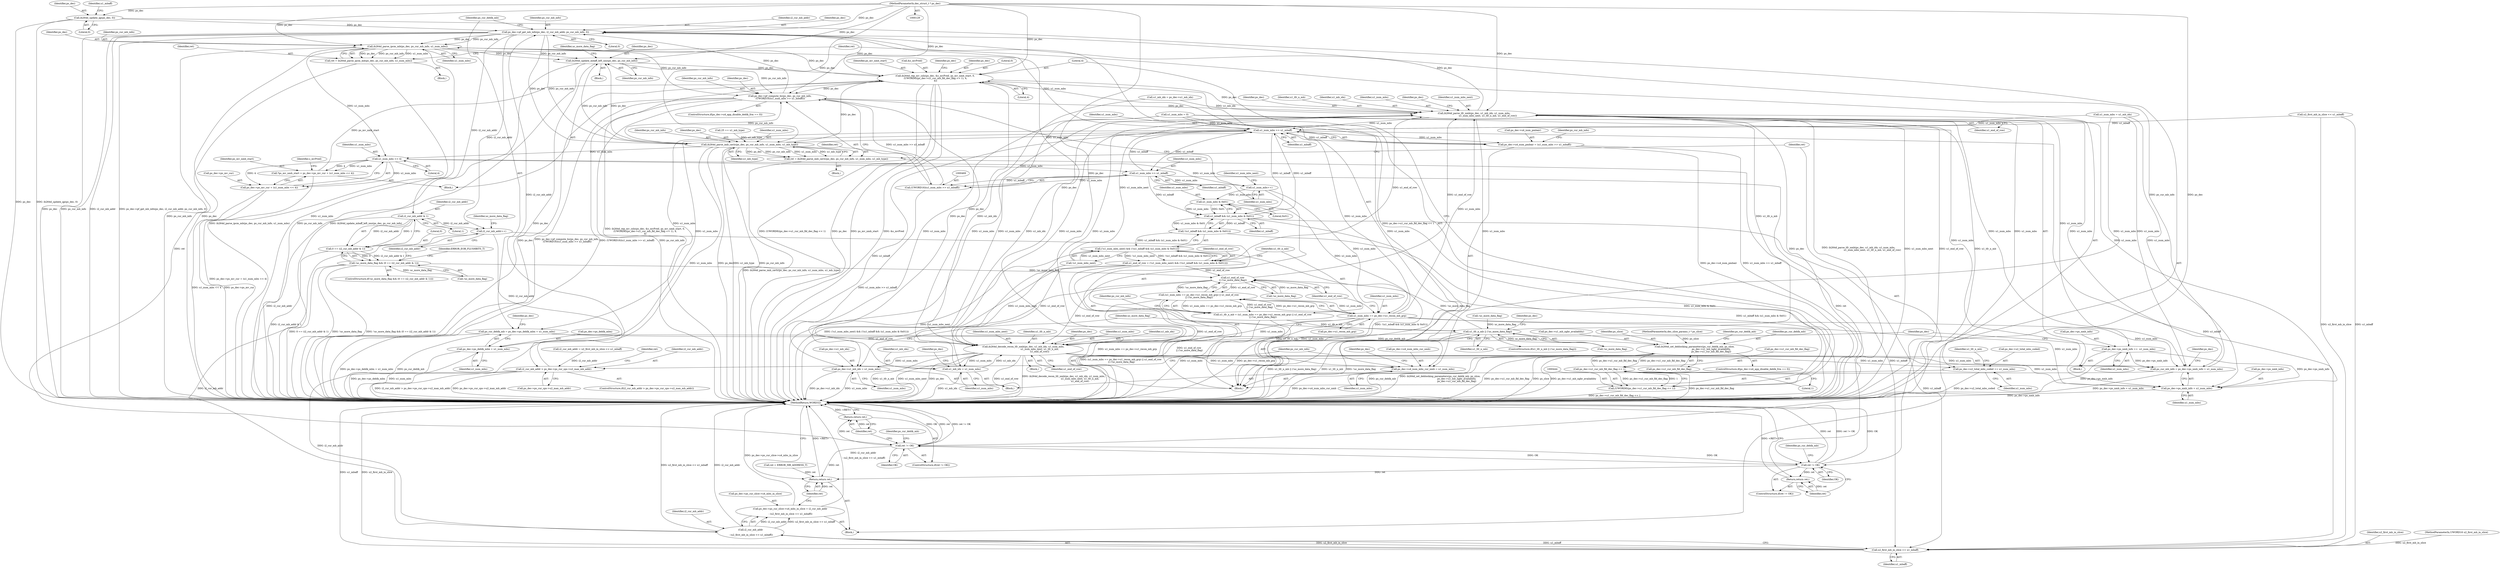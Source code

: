 digraph "0_Android_7950bf47b6944546a0aff11a7184947de9591b51@API" {
"1000179" [label="(Call,ih264d_update_qp(ps_dec, 0))"];
"1000130" [label="(MethodParameterIn,dec_struct_t * ps_dec)"];
"1000250" [label="(Call,ps_dec->pf_get_mb_info(ps_dec, i2_cur_mb_addr, ps_cur_mb_info, 0))"];
"1000362" [label="(Call,ih264d_parse_ipcm_mb(ps_dec, ps_cur_mb_info, u1_num_mbs))"];
"1000360" [label="(Call,ret = ih264d_parse_ipcm_mb(ps_dec, ps_cur_mb_info, u1_num_mbs))"];
"1000367" [label="(Call,ret != OK)"];
"1000370" [label="(Return,return ret;)"];
"1000387" [label="(Call,ret != OK)"];
"1000390" [label="(Return,return ret;)"];
"1000580" [label="(Return,return ret;)"];
"1000402" [label="(Call,ih264d_update_mbaff_left_nnz(ps_dec, ps_cur_mb_info))"];
"1000437" [label="(Call,ih264d_rep_mv_colz(ps_dec, &s_mvPred, ps_mv_nmb_start, 0,\n (UWORD8)(ps_dec->u1_cur_mb_fld_dec_flag << 1), 4,\n 4))"];
"1000465" [label="(Call,ps_dec->pf_compute_bs(ps_dec, ps_cur_mb_info,\n (UWORD16)(u1_num_mbs >> u1_mbaff)))"];
"1000524" [label="(Call,ih264d_parse_tfr_nmb(ps_dec, u1_mb_idx, u1_num_mbs,\n                                     u1_num_mbs_next, u1_tfr_n_mb, u1_end_of_row))"];
"1000226" [label="(Call,ps_cur_mb_info = ps_dec->ps_nmb_info + u1_num_mbs)"];
"1000228" [label="(Call,ps_dec->ps_nmb_info + u1_num_mbs)"];
"1000233" [label="(Call,ps_dec->u4_num_mbs_cur_nmb = u1_num_mbs)"];
"1000242" [label="(Call,u1_num_mbs >> u1_mbaff)"];
"1000238" [label="(Call,ps_dec->u4_num_pmbair = (u1_num_mbs >> u1_mbaff))"];
"1000255" [label="(Call,ps_cur_deblk_mb = ps_dec->ps_deblk_mbn + u1_num_mbs)"];
"1000268" [label="(Call,ih264d_set_deblocking_parameters(ps_cur_deblk_mb, ps_slice,\n                                             ps_dec->u1_mb_ngbr_availablity,\n                                             ps_dec->u1_cur_mb_fld_dec_flag))"];
"1000445" [label="(Call,ps_dec->u1_cur_mb_fld_dec_flag << 1)"];
"1000443" [label="(Call,(UWORD8)(ps_dec->u1_cur_mb_fld_dec_flag << 1))"];
"1000257" [label="(Call,ps_dec->ps_deblk_mbn + u1_num_mbs)"];
"1000381" [label="(Call,ih264d_parse_imb_cavlc(ps_dec, ps_cur_mb_info, u1_num_mbs, u1_mb_type))"];
"1000379" [label="(Call,ret = ih264d_parse_imb_cavlc(ps_dec, ps_cur_mb_info, u1_num_mbs, u1_mb_type))"];
"1000431" [label="(Call,u1_num_mbs << 4)"];
"1000425" [label="(Call,*ps_mv_nmb_start = ps_dec->ps_mv_cur + (u1_num_mbs << 4))"];
"1000427" [label="(Call,ps_dec->ps_mv_cur + (u1_num_mbs << 4))"];
"1000470" [label="(Call,u1_num_mbs >> u1_mbaff)"];
"1000468" [label="(Call,(UWORD16)(u1_num_mbs >> u1_mbaff))"];
"1000473" [label="(Call,u1_num_mbs++)"];
"1000492" [label="(Call,u1_num_mbs & 0x01)"];
"1000490" [label="(Call,u1_mbaff && (u1_num_mbs & 0x01))"];
"1000489" [label="(Call,!(u1_mbaff && (u1_num_mbs & 0x01)))"];
"1000486" [label="(Call,(!u1_num_mbs_next) && (!(u1_mbaff && (u1_num_mbs & 0x01))))"];
"1000484" [label="(Call,u1_end_of_row = (!u1_num_mbs_next) && (!(u1_mbaff && (u1_num_mbs & 0x01))))"];
"1000503" [label="(Call,u1_end_of_row\n || (!uc_more_data_flag))"];
"1000497" [label="(Call,(u1_num_mbs == ps_dec->u1_recon_mb_grp) || u1_end_of_row\n || (!uc_more_data_flag))"];
"1000495" [label="(Call,u1_tfr_n_mb = (u1_num_mbs == ps_dec->u1_recon_mb_grp) || u1_end_of_row\n || (!uc_more_data_flag))"];
"1000514" [label="(Call,u1_tfr_n_mb || (!uc_more_data_flag))"];
"1000538" [label="(Call,ih264d_decode_recon_tfr_nmb(ps_dec, u1_mb_idx, u1_num_mbs,\n                                            u1_num_mbs_next, u1_tfr_n_mb,\n                                            u1_end_of_row))"];
"1000545" [label="(Call,ps_dec->u2_total_mbs_coded += u1_num_mbs)"];
"1000555" [label="(Call,u1_mb_idx = u1_num_mbs)"];
"1000558" [label="(Call,ps_dec->u1_mb_idx = u1_num_mbs)"];
"1000577" [label="(Call,u2_first_mb_in_slice << u1_mbaff)"];
"1000575" [label="(Call,i2_cur_mb_addr\n\n - (u2_first_mb_in_slice << u1_mbaff))"];
"1000569" [label="(Call,ps_dec->ps_cur_slice->u4_mbs_in_slice = i2_cur_mb_addr\n\n - (u2_first_mb_in_slice << u1_mbaff))"];
"1000498" [label="(Call,u1_num_mbs == ps_dec->u1_recon_mb_grp)"];
"1000531" [label="(Call,ps_dec->ps_nmb_info +=  u1_num_mbs)"];
"1000411" [label="(Call,i2_cur_mb_addr & 1)"];
"1000409" [label="(Call,0 == (i2_cur_mb_addr & 1))"];
"1000406" [label="(Call,!uc_more_data_flag && (0 == (i2_cur_mb_addr & 1)))"];
"1000417" [label="(Call,i2_cur_mb_addr++)"];
"1000214" [label="(Call,i2_cur_mb_addr > ps_dec->ps_cur_sps->u2_max_mb_addr)"];
"1000570" [label="(Call,ps_dec->ps_cur_slice->u4_mbs_in_slice)"];
"1000227" [label="(Identifier,ps_cur_mb_info)"];
"1000369" [label="(Identifier,OK)"];
"1000499" [label="(Identifier,u1_num_mbs)"];
"1000387" [label="(Call,ret != OK)"];
"1000556" [label="(Identifier,u1_mb_idx)"];
"1000465" [label="(Call,ps_dec->pf_compute_bs(ps_dec, ps_cur_mb_info,\n (UWORD16)(u1_num_mbs >> u1_mbaff)))"];
"1000471" [label="(Identifier,u1_num_mbs)"];
"1000542" [label="(Identifier,u1_num_mbs_next)"];
"1000413" [label="(Literal,1)"];
"1000562" [label="(Identifier,u1_num_mbs)"];
"1000543" [label="(Identifier,u1_tfr_n_mb)"];
"1000509" [label="(Identifier,ps_cur_mb_info)"];
"1000521" [label="(Identifier,ps_dec)"];
"1000497" [label="(Call,(u1_num_mbs == ps_dec->u1_recon_mb_grp) || u1_end_of_row\n || (!uc_more_data_flag))"];
"1000569" [label="(Call,ps_dec->ps_cur_slice->u4_mbs_in_slice = i2_cur_mb_addr\n\n - (u2_first_mb_in_slice << u1_mbaff))"];
"1000240" [label="(Identifier,ps_dec)"];
"1000557" [label="(Identifier,u1_num_mbs)"];
"1000535" [label="(Identifier,u1_num_mbs)"];
"1000374" [label="(Identifier,ps_cur_deblk_mb)"];
"1000404" [label="(Identifier,ps_cur_mb_info)"];
"1000131" [label="(MethodParameterIn,dec_slice_params_t * ps_slice)"];
"1000410" [label="(Literal,0)"];
"1000204" [label="(Block,)"];
"1000425" [label="(Call,*ps_mv_nmb_start = ps_dec->ps_mv_cur + (u1_num_mbs << 4))"];
"1000555" [label="(Call,u1_mb_idx = u1_num_mbs)"];
"1000363" [label="(Identifier,ps_dec)"];
"1000386" [label="(ControlStructure,if(ret != OK))"];
"1000525" [label="(Identifier,ps_dec)"];
"1000384" [label="(Identifier,u1_num_mbs)"];
"1000498" [label="(Call,u1_num_mbs == ps_dec->u1_recon_mb_grp)"];
"1000385" [label="(Identifier,u1_mb_type)"];
"1000420" [label="(Identifier,uc_more_data_flag)"];
"1000407" [label="(Call,!uc_more_data_flag)"];
"1000547" [label="(Identifier,ps_dec)"];
"1000423" [label="(Block,)"];
"1000251" [label="(Identifier,ps_dec)"];
"1000532" [label="(Call,ps_dec->ps_nmb_info)"];
"1000539" [label="(Identifier,ps_dec)"];
"1000529" [label="(Identifier,u1_tfr_n_mb)"];
"1000368" [label="(Identifier,ret)"];
"1000371" [label="(Identifier,ret)"];
"1000579" [label="(Identifier,u1_mbaff)"];
"1000581" [label="(Identifier,ret)"];
"1000254" [label="(Literal,0)"];
"1000467" [label="(Identifier,ps_cur_mb_info)"];
"1000558" [label="(Call,ps_dec->u1_mb_idx = u1_num_mbs)"];
"1000401" [label="(Block,)"];
"1000451" [label="(Literal,4)"];
"1000523" [label="(Block,)"];
"1000253" [label="(Identifier,ps_cur_mb_info)"];
"1000390" [label="(Return,return ret;)"];
"1000441" [label="(Identifier,ps_mv_nmb_start)"];
"1000361" [label="(Identifier,ret)"];
"1000466" [label="(Identifier,ps_dec)"];
"1000526" [label="(Identifier,u1_mb_idx)"];
"1000496" [label="(Identifier,u1_tfr_n_mb)"];
"1000527" [label="(Identifier,u1_num_mbs)"];
"1000367" [label="(Call,ret != OK)"];
"1000491" [label="(Identifier,u1_mbaff)"];
"1000432" [label="(Identifier,u1_num_mbs)"];
"1000551" [label="(Identifier,u1_tfr_n_mb)"];
"1000575" [label="(Call,i2_cur_mb_addr\n\n - (u2_first_mb_in_slice << u1_mbaff))"];
"1000433" [label="(Literal,4)"];
"1000493" [label="(Identifier,u1_num_mbs)"];
"1000366" [label="(ControlStructure,if(ret != OK))"];
"1000476" [label="(Identifier,u1_num_mbs_next)"];
"1000437" [label="(Call,ih264d_rep_mv_colz(ps_dec, &s_mvPred, ps_mv_nmb_start, 0,\n (UWORD8)(ps_dec->u1_cur_mb_fld_dec_flag << 1), 4,\n 4))"];
"1000187" [label="(Call,u1_mb_idx = ps_dec->u1_mb_idx)"];
"1000200" [label="(Call,u2_first_mb_in_slice << u1_mbaff)"];
"1000560" [label="(Identifier,ps_dec)"];
"1000578" [label="(Identifier,u2_first_mb_in_slice)"];
"1000383" [label="(Identifier,ps_cur_mb_info)"];
"1000494" [label="(Literal,0x01)"];
"1000250" [label="(Call,ps_dec->pf_get_mb_info(ps_dec, i2_cur_mb_addr, ps_cur_mb_info, 0))"];
"1000352" [label="(Block,)"];
"1000232" [label="(Identifier,u1_num_mbs)"];
"1000382" [label="(Identifier,ps_dec)"];
"1000238" [label="(Call,ps_dec->u4_num_pmbair = (u1_num_mbs >> u1_mbaff))"];
"1000222" [label="(Call,ret = ERROR_MB_ADDRESS_T)"];
"1000370" [label="(Return,return ret;)"];
"1000255" [label="(Call,ps_cur_deblk_mb = ps_dec->ps_deblk_mbn + u1_num_mbs)"];
"1000431" [label="(Call,u1_num_mbs << 4)"];
"1000474" [label="(Identifier,u1_num_mbs)"];
"1000130" [label="(MethodParameterIn,dec_struct_t * ps_dec)"];
"1000417" [label="(Call,i2_cur_mb_addr++)"];
"1000379" [label="(Call,ret = ih264d_parse_imb_cavlc(ps_dec, ps_cur_mb_info, u1_num_mbs, u1_mb_type))"];
"1000268" [label="(Call,ih264d_set_deblocking_parameters(ps_cur_deblk_mb, ps_slice,\n                                             ps_dec->u1_mb_ngbr_availablity,\n                                             ps_dec->u1_cur_mb_fld_dec_flag))"];
"1000274" [label="(Call,ps_dec->u1_cur_mb_fld_dec_flag)"];
"1000443" [label="(Call,(UWORD8)(ps_dec->u1_cur_mb_fld_dec_flag << 1))"];
"1000234" [label="(Call,ps_dec->u4_num_mbs_cur_nmb)"];
"1000552" [label="(Call,u1_num_mbs = 0)"];
"1000533" [label="(Identifier,ps_dec)"];
"1000577" [label="(Call,u2_first_mb_in_slice << u1_mbaff)"];
"1000416" [label="(Identifier,ERROR_EOB_FLUSHBITS_T)"];
"1000486" [label="(Call,(!u1_num_mbs_next) && (!(u1_mbaff && (u1_num_mbs & 0x01))))"];
"1000362" [label="(Call,ih264d_parse_ipcm_mb(ps_dec, ps_cur_mb_info, u1_num_mbs))"];
"1000402" [label="(Call,ih264d_update_mbaff_left_nnz(ps_dec, ps_cur_mb_info))"];
"1000446" [label="(Call,ps_dec->u1_cur_mb_fld_dec_flag)"];
"1000485" [label="(Identifier,u1_end_of_row)"];
"1000515" [label="(Identifier,u1_tfr_n_mb)"];
"1000226" [label="(Call,ps_cur_mb_info = ps_dec->ps_nmb_info + u1_num_mbs)"];
"1000503" [label="(Call,u1_end_of_row\n || (!uc_more_data_flag))"];
"1000518" [label="(Block,)"];
"1000233" [label="(Call,ps_dec->u4_num_mbs_cur_nmb = u1_num_mbs)"];
"1000237" [label="(Identifier,u1_num_mbs)"];
"1000389" [label="(Identifier,OK)"];
"1000192" [label="(Call,u1_num_mbs = u1_mb_idx)"];
"1000541" [label="(Identifier,u1_num_mbs)"];
"1000544" [label="(Identifier,u1_end_of_row)"];
"1000408" [label="(Identifier,uc_more_data_flag)"];
"1000257" [label="(Call,ps_dec->ps_deblk_mbn + u1_num_mbs)"];
"1000252" [label="(Identifier,i2_cur_mb_addr)"];
"1000411" [label="(Call,i2_cur_mb_addr & 1)"];
"1000235" [label="(Identifier,ps_dec)"];
"1000265" [label="(Identifier,ps_dec)"];
"1000427" [label="(Call,ps_dec->ps_mv_cur + (u1_num_mbs << 4))"];
"1000181" [label="(Literal,0)"];
"1000180" [label="(Identifier,ps_dec)"];
"1000262" [label="(ControlStructure,if(ps_dec->u4_app_disable_deblk_frm == 0))"];
"1000563" [label="(Identifier,uc_more_data_flag)"];
"1000244" [label="(Identifier,u1_mbaff)"];
"1000546" [label="(Call,ps_dec->u2_total_mbs_coded)"];
"1000243" [label="(Identifier,u1_num_mbs)"];
"1000439" [label="(Call,&s_mvPred)"];
"1000449" [label="(Literal,1)"];
"1000470" [label="(Call,u1_num_mbs >> u1_mbaff)"];
"1000530" [label="(Identifier,u1_end_of_row)"];
"1000436" [label="(Identifier,s_mvPred)"];
"1000381" [label="(Call,ih264d_parse_imb_cavlc(ps_dec, ps_cur_mb_info, u1_num_mbs, u1_mb_type))"];
"1000412" [label="(Identifier,i2_cur_mb_addr)"];
"1000455" [label="(Identifier,ps_dec)"];
"1000215" [label="(Identifier,i2_cur_mb_addr)"];
"1000198" [label="(Call,i2_cur_mb_addr = u2_first_mb_in_slice << u1_mbaff)"];
"1000495" [label="(Call,u1_tfr_n_mb = (u1_num_mbs == ps_dec->u1_recon_mb_grp) || u1_end_of_row\n || (!uc_more_data_flag))"];
"1000445" [label="(Call,ps_dec->u1_cur_mb_fld_dec_flag << 1)"];
"1000349" [label="(Call,25 == u1_mb_type)"];
"1000580" [label="(Return,return ret;)"];
"1000468" [label="(Call,(UWORD16)(u1_num_mbs >> u1_mbaff))"];
"1000490" [label="(Call,u1_mbaff && (u1_num_mbs & 0x01))"];
"1000391" [label="(Identifier,ret)"];
"1000214" [label="(Call,i2_cur_mb_addr > ps_dec->ps_cur_sps->u2_max_mb_addr)"];
"1000279" [label="(Identifier,ps_cur_deblk_mb)"];
"1000403" [label="(Identifier,ps_dec)"];
"1000531" [label="(Call,ps_dec->ps_nmb_info +=  u1_num_mbs)"];
"1000459" [label="(ControlStructure,if(ps_dec->u4_app_disable_deblk_frm == 0))"];
"1000269" [label="(Identifier,ps_cur_deblk_mb)"];
"1000228" [label="(Call,ps_dec->ps_nmb_info + u1_num_mbs)"];
"1000438" [label="(Identifier,ps_dec)"];
"1000524" [label="(Call,ih264d_parse_tfr_nmb(ps_dec, u1_mb_idx, u1_num_mbs,\n                                     u1_num_mbs_next, u1_tfr_n_mb, u1_end_of_row))"];
"1000450" [label="(Literal,4)"];
"1000528" [label="(Identifier,u1_num_mbs_next)"];
"1000261" [label="(Identifier,u1_num_mbs)"];
"1000380" [label="(Identifier,ret)"];
"1000516" [label="(Call,!uc_more_data_flag)"];
"1000559" [label="(Call,ps_dec->u1_mb_idx)"];
"1000256" [label="(Identifier,ps_cur_deblk_mb)"];
"1000229" [label="(Call,ps_dec->ps_nmb_info)"];
"1000365" [label="(Identifier,u1_num_mbs)"];
"1000489" [label="(Call,!(u1_mbaff && (u1_num_mbs & 0x01)))"];
"1000426" [label="(Identifier,ps_mv_nmb_start)"];
"1000504" [label="(Identifier,u1_end_of_row)"];
"1000216" [label="(Call,ps_dec->ps_cur_sps->u2_max_mb_addr)"];
"1000179" [label="(Call,ih264d_update_qp(ps_dec, 0))"];
"1000394" [label="(Identifier,ps_cur_deblk_mb)"];
"1000409" [label="(Call,0 == (i2_cur_mb_addr & 1))"];
"1000271" [label="(Call,ps_dec->u1_mb_ngbr_availablity)"];
"1000364" [label="(Identifier,ps_cur_mb_info)"];
"1000360" [label="(Call,ret = ih264d_parse_ipcm_mb(ps_dec, ps_cur_mb_info, u1_num_mbs))"];
"1000472" [label="(Identifier,u1_mbaff)"];
"1000538" [label="(Call,ih264d_decode_recon_tfr_nmb(ps_dec, u1_mb_idx, u1_num_mbs,\n                                            u1_num_mbs_next, u1_tfr_n_mb,\n                                            u1_end_of_row))"];
"1000270" [label="(Identifier,ps_slice)"];
"1000239" [label="(Call,ps_dec->u4_num_pmbair)"];
"1000406" [label="(Call,!uc_more_data_flag && (0 == (i2_cur_mb_addr & 1)))"];
"1000537" [label="(Block,)"];
"1000514" [label="(Call,u1_tfr_n_mb || (!uc_more_data_flag))"];
"1000545" [label="(Call,ps_dec->u2_total_mbs_coded += u1_num_mbs)"];
"1000378" [label="(Block,)"];
"1000405" [label="(ControlStructure,if(!uc_more_data_flag && (0 == (i2_cur_mb_addr & 1))))"];
"1000213" [label="(ControlStructure,if(i2_cur_mb_addr > ps_dec->ps_cur_sps->u2_max_mb_addr))"];
"1000473" [label="(Call,u1_num_mbs++)"];
"1000388" [label="(Identifier,ret)"];
"1000442" [label="(Literal,0)"];
"1000242" [label="(Call,u1_num_mbs >> u1_mbaff)"];
"1000428" [label="(Call,ps_dec->ps_mv_cur)"];
"1000258" [label="(Call,ps_dec->ps_deblk_mbn)"];
"1000132" [label="(MethodParameterIn,UWORD16 u2_first_mb_in_slice)"];
"1000487" [label="(Call,!u1_num_mbs_next)"];
"1000540" [label="(Identifier,u1_mb_idx)"];
"1000505" [label="(Call,!uc_more_data_flag)"];
"1000492" [label="(Call,u1_num_mbs & 0x01)"];
"1000500" [label="(Call,ps_dec->u1_recon_mb_grp)"];
"1000247" [label="(Identifier,ps_cur_mb_info)"];
"1000549" [label="(Identifier,u1_num_mbs)"];
"1000133" [label="(Block,)"];
"1000223" [label="(Identifier,ret)"];
"1000484" [label="(Call,u1_end_of_row = (!u1_num_mbs_next) && (!(u1_mbaff && (u1_num_mbs & 0x01))))"];
"1000511" [label="(Call,!uc_more_data_flag)"];
"1000576" [label="(Identifier,i2_cur_mb_addr)"];
"1000183" [label="(Identifier,u1_mbaff)"];
"1000513" [label="(ControlStructure,if(u1_tfr_n_mb || (!uc_more_data_flag)))"];
"1000418" [label="(Identifier,i2_cur_mb_addr)"];
"1000582" [label="(MethodReturn,WORD32)"];
"1000179" -> "1000133"  [label="AST: "];
"1000179" -> "1000181"  [label="CFG: "];
"1000180" -> "1000179"  [label="AST: "];
"1000181" -> "1000179"  [label="AST: "];
"1000183" -> "1000179"  [label="CFG: "];
"1000179" -> "1000582"  [label="DDG: ih264d_update_qp(ps_dec, 0)"];
"1000179" -> "1000582"  [label="DDG: ps_dec"];
"1000130" -> "1000179"  [label="DDG: ps_dec"];
"1000179" -> "1000250"  [label="DDG: ps_dec"];
"1000130" -> "1000129"  [label="AST: "];
"1000130" -> "1000582"  [label="DDG: ps_dec"];
"1000130" -> "1000250"  [label="DDG: ps_dec"];
"1000130" -> "1000362"  [label="DDG: ps_dec"];
"1000130" -> "1000381"  [label="DDG: ps_dec"];
"1000130" -> "1000402"  [label="DDG: ps_dec"];
"1000130" -> "1000437"  [label="DDG: ps_dec"];
"1000130" -> "1000465"  [label="DDG: ps_dec"];
"1000130" -> "1000524"  [label="DDG: ps_dec"];
"1000130" -> "1000538"  [label="DDG: ps_dec"];
"1000250" -> "1000204"  [label="AST: "];
"1000250" -> "1000254"  [label="CFG: "];
"1000251" -> "1000250"  [label="AST: "];
"1000252" -> "1000250"  [label="AST: "];
"1000253" -> "1000250"  [label="AST: "];
"1000254" -> "1000250"  [label="AST: "];
"1000256" -> "1000250"  [label="CFG: "];
"1000250" -> "1000582"  [label="DDG: ps_dec"];
"1000250" -> "1000582"  [label="DDG: ps_cur_mb_info"];
"1000250" -> "1000582"  [label="DDG: i2_cur_mb_addr"];
"1000250" -> "1000582"  [label="DDG: ps_dec->pf_get_mb_info(ps_dec, i2_cur_mb_addr, ps_cur_mb_info, 0)"];
"1000437" -> "1000250"  [label="DDG: ps_dec"];
"1000538" -> "1000250"  [label="DDG: ps_dec"];
"1000465" -> "1000250"  [label="DDG: ps_dec"];
"1000524" -> "1000250"  [label="DDG: ps_dec"];
"1000214" -> "1000250"  [label="DDG: i2_cur_mb_addr"];
"1000226" -> "1000250"  [label="DDG: ps_cur_mb_info"];
"1000250" -> "1000362"  [label="DDG: ps_dec"];
"1000250" -> "1000362"  [label="DDG: ps_cur_mb_info"];
"1000250" -> "1000381"  [label="DDG: ps_dec"];
"1000250" -> "1000381"  [label="DDG: ps_cur_mb_info"];
"1000250" -> "1000411"  [label="DDG: i2_cur_mb_addr"];
"1000250" -> "1000417"  [label="DDG: i2_cur_mb_addr"];
"1000362" -> "1000360"  [label="AST: "];
"1000362" -> "1000365"  [label="CFG: "];
"1000363" -> "1000362"  [label="AST: "];
"1000364" -> "1000362"  [label="AST: "];
"1000365" -> "1000362"  [label="AST: "];
"1000360" -> "1000362"  [label="CFG: "];
"1000362" -> "1000582"  [label="DDG: u1_num_mbs"];
"1000362" -> "1000582"  [label="DDG: ps_cur_mb_info"];
"1000362" -> "1000582"  [label="DDG: ps_dec"];
"1000362" -> "1000360"  [label="DDG: ps_dec"];
"1000362" -> "1000360"  [label="DDG: ps_cur_mb_info"];
"1000362" -> "1000360"  [label="DDG: u1_num_mbs"];
"1000242" -> "1000362"  [label="DDG: u1_num_mbs"];
"1000362" -> "1000402"  [label="DDG: ps_dec"];
"1000362" -> "1000402"  [label="DDG: ps_cur_mb_info"];
"1000362" -> "1000431"  [label="DDG: u1_num_mbs"];
"1000362" -> "1000437"  [label="DDG: ps_dec"];
"1000362" -> "1000465"  [label="DDG: ps_cur_mb_info"];
"1000360" -> "1000352"  [label="AST: "];
"1000361" -> "1000360"  [label="AST: "];
"1000368" -> "1000360"  [label="CFG: "];
"1000360" -> "1000582"  [label="DDG: ih264d_parse_ipcm_mb(ps_dec, ps_cur_mb_info, u1_num_mbs)"];
"1000360" -> "1000367"  [label="DDG: ret"];
"1000367" -> "1000366"  [label="AST: "];
"1000367" -> "1000369"  [label="CFG: "];
"1000368" -> "1000367"  [label="AST: "];
"1000369" -> "1000367"  [label="AST: "];
"1000371" -> "1000367"  [label="CFG: "];
"1000374" -> "1000367"  [label="CFG: "];
"1000367" -> "1000582"  [label="DDG: OK"];
"1000367" -> "1000582"  [label="DDG: ret"];
"1000367" -> "1000582"  [label="DDG: ret != OK"];
"1000387" -> "1000367"  [label="DDG: OK"];
"1000367" -> "1000370"  [label="DDG: ret"];
"1000367" -> "1000387"  [label="DDG: OK"];
"1000367" -> "1000580"  [label="DDG: ret"];
"1000370" -> "1000366"  [label="AST: "];
"1000370" -> "1000371"  [label="CFG: "];
"1000371" -> "1000370"  [label="AST: "];
"1000582" -> "1000370"  [label="CFG: "];
"1000370" -> "1000582"  [label="DDG: <RET>"];
"1000371" -> "1000370"  [label="DDG: ret"];
"1000387" -> "1000386"  [label="AST: "];
"1000387" -> "1000389"  [label="CFG: "];
"1000388" -> "1000387"  [label="AST: "];
"1000389" -> "1000387"  [label="AST: "];
"1000391" -> "1000387"  [label="CFG: "];
"1000394" -> "1000387"  [label="CFG: "];
"1000387" -> "1000582"  [label="DDG: OK"];
"1000387" -> "1000582"  [label="DDG: ret"];
"1000387" -> "1000582"  [label="DDG: ret != OK"];
"1000379" -> "1000387"  [label="DDG: ret"];
"1000387" -> "1000390"  [label="DDG: ret"];
"1000387" -> "1000580"  [label="DDG: ret"];
"1000390" -> "1000386"  [label="AST: "];
"1000390" -> "1000391"  [label="CFG: "];
"1000391" -> "1000390"  [label="AST: "];
"1000582" -> "1000390"  [label="CFG: "];
"1000390" -> "1000582"  [label="DDG: <RET>"];
"1000391" -> "1000390"  [label="DDG: ret"];
"1000580" -> "1000133"  [label="AST: "];
"1000580" -> "1000581"  [label="CFG: "];
"1000581" -> "1000580"  [label="AST: "];
"1000582" -> "1000580"  [label="CFG: "];
"1000580" -> "1000582"  [label="DDG: <RET>"];
"1000581" -> "1000580"  [label="DDG: ret"];
"1000222" -> "1000580"  [label="DDG: ret"];
"1000402" -> "1000401"  [label="AST: "];
"1000402" -> "1000404"  [label="CFG: "];
"1000403" -> "1000402"  [label="AST: "];
"1000404" -> "1000402"  [label="AST: "];
"1000408" -> "1000402"  [label="CFG: "];
"1000402" -> "1000582"  [label="DDG: ps_cur_mb_info"];
"1000402" -> "1000582"  [label="DDG: ih264d_update_mbaff_left_nnz(ps_dec, ps_cur_mb_info)"];
"1000402" -> "1000582"  [label="DDG: ps_dec"];
"1000381" -> "1000402"  [label="DDG: ps_dec"];
"1000381" -> "1000402"  [label="DDG: ps_cur_mb_info"];
"1000402" -> "1000437"  [label="DDG: ps_dec"];
"1000402" -> "1000465"  [label="DDG: ps_cur_mb_info"];
"1000437" -> "1000423"  [label="AST: "];
"1000437" -> "1000451"  [label="CFG: "];
"1000438" -> "1000437"  [label="AST: "];
"1000439" -> "1000437"  [label="AST: "];
"1000441" -> "1000437"  [label="AST: "];
"1000442" -> "1000437"  [label="AST: "];
"1000443" -> "1000437"  [label="AST: "];
"1000450" -> "1000437"  [label="AST: "];
"1000451" -> "1000437"  [label="AST: "];
"1000455" -> "1000437"  [label="CFG: "];
"1000437" -> "1000582"  [label="DDG: ih264d_rep_mv_colz(ps_dec, &s_mvPred, ps_mv_nmb_start, 0,\n (UWORD8)(ps_dec->u1_cur_mb_fld_dec_flag << 1), 4,\n 4)"];
"1000437" -> "1000582"  [label="DDG: (UWORD8)(ps_dec->u1_cur_mb_fld_dec_flag << 1)"];
"1000437" -> "1000582"  [label="DDG: ps_dec"];
"1000437" -> "1000582"  [label="DDG: ps_mv_nmb_start"];
"1000437" -> "1000582"  [label="DDG: &s_mvPred"];
"1000381" -> "1000437"  [label="DDG: ps_dec"];
"1000425" -> "1000437"  [label="DDG: ps_mv_nmb_start"];
"1000443" -> "1000437"  [label="DDG: ps_dec->u1_cur_mb_fld_dec_flag << 1"];
"1000437" -> "1000465"  [label="DDG: ps_dec"];
"1000437" -> "1000524"  [label="DDG: ps_dec"];
"1000437" -> "1000538"  [label="DDG: ps_dec"];
"1000465" -> "1000459"  [label="AST: "];
"1000465" -> "1000468"  [label="CFG: "];
"1000466" -> "1000465"  [label="AST: "];
"1000467" -> "1000465"  [label="AST: "];
"1000468" -> "1000465"  [label="AST: "];
"1000474" -> "1000465"  [label="CFG: "];
"1000465" -> "1000582"  [label="DDG: ps_dec->pf_compute_bs(ps_dec, ps_cur_mb_info,\n (UWORD16)(u1_num_mbs >> u1_mbaff))"];
"1000465" -> "1000582"  [label="DDG: (UWORD16)(u1_num_mbs >> u1_mbaff)"];
"1000465" -> "1000582"  [label="DDG: ps_cur_mb_info"];
"1000465" -> "1000582"  [label="DDG: ps_dec"];
"1000381" -> "1000465"  [label="DDG: ps_cur_mb_info"];
"1000468" -> "1000465"  [label="DDG: u1_num_mbs >> u1_mbaff"];
"1000465" -> "1000524"  [label="DDG: ps_dec"];
"1000465" -> "1000538"  [label="DDG: ps_dec"];
"1000524" -> "1000523"  [label="AST: "];
"1000524" -> "1000530"  [label="CFG: "];
"1000525" -> "1000524"  [label="AST: "];
"1000526" -> "1000524"  [label="AST: "];
"1000527" -> "1000524"  [label="AST: "];
"1000528" -> "1000524"  [label="AST: "];
"1000529" -> "1000524"  [label="AST: "];
"1000530" -> "1000524"  [label="AST: "];
"1000533" -> "1000524"  [label="CFG: "];
"1000524" -> "1000582"  [label="DDG: ps_dec"];
"1000524" -> "1000582"  [label="DDG: ih264d_parse_tfr_nmb(ps_dec, u1_mb_idx, u1_num_mbs,\n                                     u1_num_mbs_next, u1_tfr_n_mb, u1_end_of_row)"];
"1000524" -> "1000582"  [label="DDG: u1_num_mbs_next"];
"1000524" -> "1000582"  [label="DDG: u1_end_of_row"];
"1000524" -> "1000582"  [label="DDG: u1_tfr_n_mb"];
"1000524" -> "1000226"  [label="DDG: u1_num_mbs"];
"1000524" -> "1000228"  [label="DDG: u1_num_mbs"];
"1000524" -> "1000233"  [label="DDG: u1_num_mbs"];
"1000524" -> "1000242"  [label="DDG: u1_num_mbs"];
"1000555" -> "1000524"  [label="DDG: u1_mb_idx"];
"1000187" -> "1000524"  [label="DDG: u1_mb_idx"];
"1000498" -> "1000524"  [label="DDG: u1_num_mbs"];
"1000487" -> "1000524"  [label="DDG: u1_num_mbs_next"];
"1000514" -> "1000524"  [label="DDG: u1_tfr_n_mb"];
"1000503" -> "1000524"  [label="DDG: u1_end_of_row"];
"1000484" -> "1000524"  [label="DDG: u1_end_of_row"];
"1000524" -> "1000531"  [label="DDG: u1_num_mbs"];
"1000524" -> "1000545"  [label="DDG: u1_num_mbs"];
"1000524" -> "1000555"  [label="DDG: u1_num_mbs"];
"1000524" -> "1000558"  [label="DDG: u1_num_mbs"];
"1000226" -> "1000204"  [label="AST: "];
"1000226" -> "1000228"  [label="CFG: "];
"1000227" -> "1000226"  [label="AST: "];
"1000228" -> "1000226"  [label="AST: "];
"1000235" -> "1000226"  [label="CFG: "];
"1000226" -> "1000582"  [label="DDG: ps_dec->ps_nmb_info + u1_num_mbs"];
"1000531" -> "1000226"  [label="DDG: ps_dec->ps_nmb_info"];
"1000498" -> "1000226"  [label="DDG: u1_num_mbs"];
"1000192" -> "1000226"  [label="DDG: u1_num_mbs"];
"1000552" -> "1000226"  [label="DDG: u1_num_mbs"];
"1000538" -> "1000226"  [label="DDG: u1_num_mbs"];
"1000228" -> "1000232"  [label="CFG: "];
"1000229" -> "1000228"  [label="AST: "];
"1000232" -> "1000228"  [label="AST: "];
"1000228" -> "1000582"  [label="DDG: ps_dec->ps_nmb_info"];
"1000531" -> "1000228"  [label="DDG: ps_dec->ps_nmb_info"];
"1000498" -> "1000228"  [label="DDG: u1_num_mbs"];
"1000192" -> "1000228"  [label="DDG: u1_num_mbs"];
"1000552" -> "1000228"  [label="DDG: u1_num_mbs"];
"1000538" -> "1000228"  [label="DDG: u1_num_mbs"];
"1000233" -> "1000204"  [label="AST: "];
"1000233" -> "1000237"  [label="CFG: "];
"1000234" -> "1000233"  [label="AST: "];
"1000237" -> "1000233"  [label="AST: "];
"1000240" -> "1000233"  [label="CFG: "];
"1000233" -> "1000582"  [label="DDG: ps_dec->u4_num_mbs_cur_nmb"];
"1000498" -> "1000233"  [label="DDG: u1_num_mbs"];
"1000192" -> "1000233"  [label="DDG: u1_num_mbs"];
"1000552" -> "1000233"  [label="DDG: u1_num_mbs"];
"1000538" -> "1000233"  [label="DDG: u1_num_mbs"];
"1000242" -> "1000238"  [label="AST: "];
"1000242" -> "1000244"  [label="CFG: "];
"1000243" -> "1000242"  [label="AST: "];
"1000244" -> "1000242"  [label="AST: "];
"1000238" -> "1000242"  [label="CFG: "];
"1000242" -> "1000582"  [label="DDG: u1_mbaff"];
"1000242" -> "1000238"  [label="DDG: u1_num_mbs"];
"1000242" -> "1000238"  [label="DDG: u1_mbaff"];
"1000498" -> "1000242"  [label="DDG: u1_num_mbs"];
"1000192" -> "1000242"  [label="DDG: u1_num_mbs"];
"1000552" -> "1000242"  [label="DDG: u1_num_mbs"];
"1000538" -> "1000242"  [label="DDG: u1_num_mbs"];
"1000470" -> "1000242"  [label="DDG: u1_mbaff"];
"1000490" -> "1000242"  [label="DDG: u1_mbaff"];
"1000200" -> "1000242"  [label="DDG: u1_mbaff"];
"1000242" -> "1000255"  [label="DDG: u1_num_mbs"];
"1000242" -> "1000257"  [label="DDG: u1_num_mbs"];
"1000242" -> "1000381"  [label="DDG: u1_num_mbs"];
"1000242" -> "1000470"  [label="DDG: u1_mbaff"];
"1000242" -> "1000490"  [label="DDG: u1_mbaff"];
"1000242" -> "1000577"  [label="DDG: u1_mbaff"];
"1000238" -> "1000204"  [label="AST: "];
"1000239" -> "1000238"  [label="AST: "];
"1000247" -> "1000238"  [label="CFG: "];
"1000238" -> "1000582"  [label="DDG: ps_dec->u4_num_pmbair"];
"1000238" -> "1000582"  [label="DDG: u1_num_mbs >> u1_mbaff"];
"1000255" -> "1000204"  [label="AST: "];
"1000255" -> "1000257"  [label="CFG: "];
"1000256" -> "1000255"  [label="AST: "];
"1000257" -> "1000255"  [label="AST: "];
"1000265" -> "1000255"  [label="CFG: "];
"1000255" -> "1000582"  [label="DDG: ps_dec->ps_deblk_mbn + u1_num_mbs"];
"1000255" -> "1000582"  [label="DDG: ps_cur_deblk_mb"];
"1000255" -> "1000268"  [label="DDG: ps_cur_deblk_mb"];
"1000268" -> "1000262"  [label="AST: "];
"1000268" -> "1000274"  [label="CFG: "];
"1000269" -> "1000268"  [label="AST: "];
"1000270" -> "1000268"  [label="AST: "];
"1000271" -> "1000268"  [label="AST: "];
"1000274" -> "1000268"  [label="AST: "];
"1000279" -> "1000268"  [label="CFG: "];
"1000268" -> "1000582"  [label="DDG: ps_cur_deblk_mb"];
"1000268" -> "1000582"  [label="DDG: ih264d_set_deblocking_parameters(ps_cur_deblk_mb, ps_slice,\n                                             ps_dec->u1_mb_ngbr_availablity,\n                                             ps_dec->u1_cur_mb_fld_dec_flag)"];
"1000268" -> "1000582"  [label="DDG: ps_dec->u1_cur_mb_fld_dec_flag"];
"1000268" -> "1000582"  [label="DDG: ps_slice"];
"1000268" -> "1000582"  [label="DDG: ps_dec->u1_mb_ngbr_availablity"];
"1000131" -> "1000268"  [label="DDG: ps_slice"];
"1000445" -> "1000268"  [label="DDG: ps_dec->u1_cur_mb_fld_dec_flag"];
"1000268" -> "1000445"  [label="DDG: ps_dec->u1_cur_mb_fld_dec_flag"];
"1000445" -> "1000443"  [label="AST: "];
"1000445" -> "1000449"  [label="CFG: "];
"1000446" -> "1000445"  [label="AST: "];
"1000449" -> "1000445"  [label="AST: "];
"1000443" -> "1000445"  [label="CFG: "];
"1000445" -> "1000582"  [label="DDG: ps_dec->u1_cur_mb_fld_dec_flag"];
"1000445" -> "1000443"  [label="DDG: ps_dec->u1_cur_mb_fld_dec_flag"];
"1000445" -> "1000443"  [label="DDG: 1"];
"1000444" -> "1000443"  [label="AST: "];
"1000450" -> "1000443"  [label="CFG: "];
"1000443" -> "1000582"  [label="DDG: ps_dec->u1_cur_mb_fld_dec_flag << 1"];
"1000257" -> "1000261"  [label="CFG: "];
"1000258" -> "1000257"  [label="AST: "];
"1000261" -> "1000257"  [label="AST: "];
"1000257" -> "1000582"  [label="DDG: ps_dec->ps_deblk_mbn"];
"1000257" -> "1000582"  [label="DDG: u1_num_mbs"];
"1000381" -> "1000379"  [label="AST: "];
"1000381" -> "1000385"  [label="CFG: "];
"1000382" -> "1000381"  [label="AST: "];
"1000383" -> "1000381"  [label="AST: "];
"1000384" -> "1000381"  [label="AST: "];
"1000385" -> "1000381"  [label="AST: "];
"1000379" -> "1000381"  [label="CFG: "];
"1000381" -> "1000582"  [label="DDG: ps_cur_mb_info"];
"1000381" -> "1000582"  [label="DDG: u1_num_mbs"];
"1000381" -> "1000582"  [label="DDG: ps_dec"];
"1000381" -> "1000582"  [label="DDG: u1_mb_type"];
"1000381" -> "1000379"  [label="DDG: ps_dec"];
"1000381" -> "1000379"  [label="DDG: ps_cur_mb_info"];
"1000381" -> "1000379"  [label="DDG: u1_num_mbs"];
"1000381" -> "1000379"  [label="DDG: u1_mb_type"];
"1000349" -> "1000381"  [label="DDG: u1_mb_type"];
"1000381" -> "1000431"  [label="DDG: u1_num_mbs"];
"1000379" -> "1000378"  [label="AST: "];
"1000380" -> "1000379"  [label="AST: "];
"1000388" -> "1000379"  [label="CFG: "];
"1000379" -> "1000582"  [label="DDG: ih264d_parse_imb_cavlc(ps_dec, ps_cur_mb_info, u1_num_mbs, u1_mb_type)"];
"1000431" -> "1000427"  [label="AST: "];
"1000431" -> "1000433"  [label="CFG: "];
"1000432" -> "1000431"  [label="AST: "];
"1000433" -> "1000431"  [label="AST: "];
"1000427" -> "1000431"  [label="CFG: "];
"1000431" -> "1000425"  [label="DDG: u1_num_mbs"];
"1000431" -> "1000425"  [label="DDG: 4"];
"1000431" -> "1000427"  [label="DDG: u1_num_mbs"];
"1000431" -> "1000427"  [label="DDG: 4"];
"1000431" -> "1000470"  [label="DDG: u1_num_mbs"];
"1000431" -> "1000473"  [label="DDG: u1_num_mbs"];
"1000425" -> "1000423"  [label="AST: "];
"1000425" -> "1000427"  [label="CFG: "];
"1000426" -> "1000425"  [label="AST: "];
"1000427" -> "1000425"  [label="AST: "];
"1000436" -> "1000425"  [label="CFG: "];
"1000425" -> "1000582"  [label="DDG: ps_dec->ps_mv_cur + (u1_num_mbs << 4)"];
"1000428" -> "1000427"  [label="AST: "];
"1000427" -> "1000582"  [label="DDG: ps_dec->ps_mv_cur"];
"1000427" -> "1000582"  [label="DDG: u1_num_mbs << 4"];
"1000470" -> "1000468"  [label="AST: "];
"1000470" -> "1000472"  [label="CFG: "];
"1000471" -> "1000470"  [label="AST: "];
"1000472" -> "1000470"  [label="AST: "];
"1000468" -> "1000470"  [label="CFG: "];
"1000470" -> "1000468"  [label="DDG: u1_num_mbs"];
"1000470" -> "1000468"  [label="DDG: u1_mbaff"];
"1000470" -> "1000473"  [label="DDG: u1_num_mbs"];
"1000470" -> "1000490"  [label="DDG: u1_mbaff"];
"1000470" -> "1000577"  [label="DDG: u1_mbaff"];
"1000469" -> "1000468"  [label="AST: "];
"1000468" -> "1000582"  [label="DDG: u1_num_mbs >> u1_mbaff"];
"1000473" -> "1000204"  [label="AST: "];
"1000473" -> "1000474"  [label="CFG: "];
"1000474" -> "1000473"  [label="AST: "];
"1000476" -> "1000473"  [label="CFG: "];
"1000473" -> "1000492"  [label="DDG: u1_num_mbs"];
"1000473" -> "1000498"  [label="DDG: u1_num_mbs"];
"1000492" -> "1000490"  [label="AST: "];
"1000492" -> "1000494"  [label="CFG: "];
"1000493" -> "1000492"  [label="AST: "];
"1000494" -> "1000492"  [label="AST: "];
"1000490" -> "1000492"  [label="CFG: "];
"1000492" -> "1000490"  [label="DDG: u1_num_mbs"];
"1000492" -> "1000490"  [label="DDG: 0x01"];
"1000492" -> "1000498"  [label="DDG: u1_num_mbs"];
"1000490" -> "1000489"  [label="AST: "];
"1000490" -> "1000491"  [label="CFG: "];
"1000491" -> "1000490"  [label="AST: "];
"1000489" -> "1000490"  [label="CFG: "];
"1000490" -> "1000582"  [label="DDG: u1_num_mbs & 0x01"];
"1000490" -> "1000489"  [label="DDG: u1_mbaff"];
"1000490" -> "1000489"  [label="DDG: u1_num_mbs & 0x01"];
"1000490" -> "1000577"  [label="DDG: u1_mbaff"];
"1000489" -> "1000486"  [label="AST: "];
"1000486" -> "1000489"  [label="CFG: "];
"1000489" -> "1000582"  [label="DDG: u1_mbaff && (u1_num_mbs & 0x01)"];
"1000489" -> "1000486"  [label="DDG: u1_mbaff && (u1_num_mbs & 0x01)"];
"1000486" -> "1000484"  [label="AST: "];
"1000486" -> "1000487"  [label="CFG: "];
"1000487" -> "1000486"  [label="AST: "];
"1000484" -> "1000486"  [label="CFG: "];
"1000486" -> "1000582"  [label="DDG: !(u1_mbaff && (u1_num_mbs & 0x01))"];
"1000486" -> "1000582"  [label="DDG: !u1_num_mbs_next"];
"1000486" -> "1000484"  [label="DDG: !u1_num_mbs_next"];
"1000486" -> "1000484"  [label="DDG: !(u1_mbaff && (u1_num_mbs & 0x01))"];
"1000487" -> "1000486"  [label="DDG: u1_num_mbs_next"];
"1000484" -> "1000204"  [label="AST: "];
"1000485" -> "1000484"  [label="AST: "];
"1000496" -> "1000484"  [label="CFG: "];
"1000484" -> "1000582"  [label="DDG: (!u1_num_mbs_next) && (!(u1_mbaff && (u1_num_mbs & 0x01)))"];
"1000484" -> "1000582"  [label="DDG: u1_end_of_row"];
"1000484" -> "1000503"  [label="DDG: u1_end_of_row"];
"1000484" -> "1000538"  [label="DDG: u1_end_of_row"];
"1000503" -> "1000497"  [label="AST: "];
"1000503" -> "1000504"  [label="CFG: "];
"1000503" -> "1000505"  [label="CFG: "];
"1000504" -> "1000503"  [label="AST: "];
"1000505" -> "1000503"  [label="AST: "];
"1000497" -> "1000503"  [label="CFG: "];
"1000503" -> "1000582"  [label="DDG: u1_end_of_row"];
"1000503" -> "1000497"  [label="DDG: u1_end_of_row"];
"1000503" -> "1000497"  [label="DDG: !uc_more_data_flag"];
"1000505" -> "1000503"  [label="DDG: uc_more_data_flag"];
"1000406" -> "1000503"  [label="DDG: !uc_more_data_flag"];
"1000514" -> "1000503"  [label="DDG: !uc_more_data_flag"];
"1000503" -> "1000538"  [label="DDG: u1_end_of_row"];
"1000497" -> "1000495"  [label="AST: "];
"1000497" -> "1000498"  [label="CFG: "];
"1000498" -> "1000497"  [label="AST: "];
"1000495" -> "1000497"  [label="CFG: "];
"1000497" -> "1000582"  [label="DDG: u1_num_mbs == ps_dec->u1_recon_mb_grp"];
"1000497" -> "1000582"  [label="DDG: u1_end_of_row\n || (!uc_more_data_flag)"];
"1000497" -> "1000495"  [label="DDG: u1_num_mbs == ps_dec->u1_recon_mb_grp"];
"1000497" -> "1000495"  [label="DDG: u1_end_of_row\n || (!uc_more_data_flag)"];
"1000498" -> "1000497"  [label="DDG: u1_num_mbs"];
"1000498" -> "1000497"  [label="DDG: ps_dec->u1_recon_mb_grp"];
"1000495" -> "1000204"  [label="AST: "];
"1000496" -> "1000495"  [label="AST: "];
"1000509" -> "1000495"  [label="CFG: "];
"1000495" -> "1000582"  [label="DDG: (u1_num_mbs == ps_dec->u1_recon_mb_grp) || u1_end_of_row\n || (!uc_more_data_flag)"];
"1000495" -> "1000514"  [label="DDG: u1_tfr_n_mb"];
"1000514" -> "1000513"  [label="AST: "];
"1000514" -> "1000515"  [label="CFG: "];
"1000514" -> "1000516"  [label="CFG: "];
"1000515" -> "1000514"  [label="AST: "];
"1000516" -> "1000514"  [label="AST: "];
"1000563" -> "1000514"  [label="CFG: "];
"1000521" -> "1000514"  [label="CFG: "];
"1000514" -> "1000582"  [label="DDG: u1_tfr_n_mb || (!uc_more_data_flag)"];
"1000514" -> "1000582"  [label="DDG: u1_tfr_n_mb"];
"1000514" -> "1000582"  [label="DDG: !uc_more_data_flag"];
"1000516" -> "1000514"  [label="DDG: uc_more_data_flag"];
"1000511" -> "1000514"  [label="DDG: uc_more_data_flag"];
"1000514" -> "1000538"  [label="DDG: u1_tfr_n_mb"];
"1000538" -> "1000537"  [label="AST: "];
"1000538" -> "1000544"  [label="CFG: "];
"1000539" -> "1000538"  [label="AST: "];
"1000540" -> "1000538"  [label="AST: "];
"1000541" -> "1000538"  [label="AST: "];
"1000542" -> "1000538"  [label="AST: "];
"1000543" -> "1000538"  [label="AST: "];
"1000544" -> "1000538"  [label="AST: "];
"1000547" -> "1000538"  [label="CFG: "];
"1000538" -> "1000582"  [label="DDG: u1_tfr_n_mb"];
"1000538" -> "1000582"  [label="DDG: u1_num_mbs_next"];
"1000538" -> "1000582"  [label="DDG: ps_dec"];
"1000538" -> "1000582"  [label="DDG: u1_end_of_row"];
"1000538" -> "1000582"  [label="DDG: ih264d_decode_recon_tfr_nmb(ps_dec, u1_mb_idx, u1_num_mbs,\n                                            u1_num_mbs_next, u1_tfr_n_mb,\n                                            u1_end_of_row)"];
"1000555" -> "1000538"  [label="DDG: u1_mb_idx"];
"1000187" -> "1000538"  [label="DDG: u1_mb_idx"];
"1000498" -> "1000538"  [label="DDG: u1_num_mbs"];
"1000487" -> "1000538"  [label="DDG: u1_num_mbs_next"];
"1000538" -> "1000545"  [label="DDG: u1_num_mbs"];
"1000538" -> "1000555"  [label="DDG: u1_num_mbs"];
"1000538" -> "1000558"  [label="DDG: u1_num_mbs"];
"1000545" -> "1000518"  [label="AST: "];
"1000545" -> "1000549"  [label="CFG: "];
"1000546" -> "1000545"  [label="AST: "];
"1000549" -> "1000545"  [label="AST: "];
"1000551" -> "1000545"  [label="CFG: "];
"1000545" -> "1000582"  [label="DDG: ps_dec->u2_total_mbs_coded"];
"1000555" -> "1000518"  [label="AST: "];
"1000555" -> "1000557"  [label="CFG: "];
"1000556" -> "1000555"  [label="AST: "];
"1000557" -> "1000555"  [label="AST: "];
"1000560" -> "1000555"  [label="CFG: "];
"1000555" -> "1000582"  [label="DDG: u1_mb_idx"];
"1000552" -> "1000555"  [label="DDG: u1_num_mbs"];
"1000558" -> "1000518"  [label="AST: "];
"1000558" -> "1000562"  [label="CFG: "];
"1000559" -> "1000558"  [label="AST: "];
"1000562" -> "1000558"  [label="AST: "];
"1000563" -> "1000558"  [label="CFG: "];
"1000558" -> "1000582"  [label="DDG: u1_num_mbs"];
"1000558" -> "1000582"  [label="DDG: ps_dec->u1_mb_idx"];
"1000552" -> "1000558"  [label="DDG: u1_num_mbs"];
"1000577" -> "1000575"  [label="AST: "];
"1000577" -> "1000579"  [label="CFG: "];
"1000578" -> "1000577"  [label="AST: "];
"1000579" -> "1000577"  [label="AST: "];
"1000575" -> "1000577"  [label="CFG: "];
"1000577" -> "1000582"  [label="DDG: u1_mbaff"];
"1000577" -> "1000582"  [label="DDG: u2_first_mb_in_slice"];
"1000577" -> "1000575"  [label="DDG: u2_first_mb_in_slice"];
"1000577" -> "1000575"  [label="DDG: u1_mbaff"];
"1000200" -> "1000577"  [label="DDG: u2_first_mb_in_slice"];
"1000200" -> "1000577"  [label="DDG: u1_mbaff"];
"1000132" -> "1000577"  [label="DDG: u2_first_mb_in_slice"];
"1000575" -> "1000569"  [label="AST: "];
"1000576" -> "1000575"  [label="AST: "];
"1000569" -> "1000575"  [label="CFG: "];
"1000575" -> "1000582"  [label="DDG: u2_first_mb_in_slice << u1_mbaff"];
"1000575" -> "1000582"  [label="DDG: i2_cur_mb_addr"];
"1000575" -> "1000569"  [label="DDG: i2_cur_mb_addr"];
"1000575" -> "1000569"  [label="DDG: u2_first_mb_in_slice << u1_mbaff"];
"1000417" -> "1000575"  [label="DDG: i2_cur_mb_addr"];
"1000214" -> "1000575"  [label="DDG: i2_cur_mb_addr"];
"1000569" -> "1000133"  [label="AST: "];
"1000570" -> "1000569"  [label="AST: "];
"1000581" -> "1000569"  [label="CFG: "];
"1000569" -> "1000582"  [label="DDG: i2_cur_mb_addr\n\n - (u2_first_mb_in_slice << u1_mbaff)"];
"1000569" -> "1000582"  [label="DDG: ps_dec->ps_cur_slice->u4_mbs_in_slice"];
"1000498" -> "1000500"  [label="CFG: "];
"1000499" -> "1000498"  [label="AST: "];
"1000500" -> "1000498"  [label="AST: "];
"1000504" -> "1000498"  [label="CFG: "];
"1000498" -> "1000582"  [label="DDG: u1_num_mbs"];
"1000498" -> "1000582"  [label="DDG: ps_dec->u1_recon_mb_grp"];
"1000531" -> "1000523"  [label="AST: "];
"1000531" -> "1000535"  [label="CFG: "];
"1000532" -> "1000531"  [label="AST: "];
"1000535" -> "1000531"  [label="AST: "];
"1000547" -> "1000531"  [label="CFG: "];
"1000531" -> "1000582"  [label="DDG: ps_dec->ps_nmb_info"];
"1000411" -> "1000409"  [label="AST: "];
"1000411" -> "1000413"  [label="CFG: "];
"1000412" -> "1000411"  [label="AST: "];
"1000413" -> "1000411"  [label="AST: "];
"1000409" -> "1000411"  [label="CFG: "];
"1000411" -> "1000582"  [label="DDG: i2_cur_mb_addr"];
"1000411" -> "1000409"  [label="DDG: i2_cur_mb_addr"];
"1000411" -> "1000409"  [label="DDG: 1"];
"1000411" -> "1000417"  [label="DDG: i2_cur_mb_addr"];
"1000409" -> "1000406"  [label="AST: "];
"1000410" -> "1000409"  [label="AST: "];
"1000406" -> "1000409"  [label="CFG: "];
"1000409" -> "1000582"  [label="DDG: i2_cur_mb_addr & 1"];
"1000409" -> "1000406"  [label="DDG: 0"];
"1000409" -> "1000406"  [label="DDG: i2_cur_mb_addr & 1"];
"1000406" -> "1000405"  [label="AST: "];
"1000406" -> "1000407"  [label="CFG: "];
"1000407" -> "1000406"  [label="AST: "];
"1000416" -> "1000406"  [label="CFG: "];
"1000418" -> "1000406"  [label="CFG: "];
"1000406" -> "1000582"  [label="DDG: 0 == (i2_cur_mb_addr & 1)"];
"1000406" -> "1000582"  [label="DDG: !uc_more_data_flag"];
"1000406" -> "1000582"  [label="DDG: !uc_more_data_flag && (0 == (i2_cur_mb_addr & 1))"];
"1000407" -> "1000406"  [label="DDG: uc_more_data_flag"];
"1000417" -> "1000204"  [label="AST: "];
"1000417" -> "1000418"  [label="CFG: "];
"1000418" -> "1000417"  [label="AST: "];
"1000420" -> "1000417"  [label="CFG: "];
"1000417" -> "1000214"  [label="DDG: i2_cur_mb_addr"];
"1000214" -> "1000213"  [label="AST: "];
"1000214" -> "1000216"  [label="CFG: "];
"1000215" -> "1000214"  [label="AST: "];
"1000216" -> "1000214"  [label="AST: "];
"1000223" -> "1000214"  [label="CFG: "];
"1000227" -> "1000214"  [label="CFG: "];
"1000214" -> "1000582"  [label="DDG: ps_dec->ps_cur_sps->u2_max_mb_addr"];
"1000214" -> "1000582"  [label="DDG: i2_cur_mb_addr > ps_dec->ps_cur_sps->u2_max_mb_addr"];
"1000198" -> "1000214"  [label="DDG: i2_cur_mb_addr"];
}
